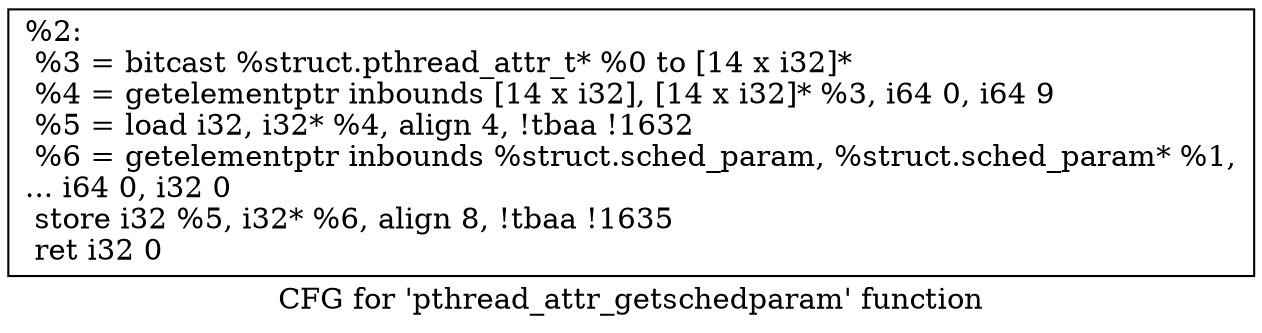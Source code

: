 digraph "CFG for 'pthread_attr_getschedparam' function" {
	label="CFG for 'pthread_attr_getschedparam' function";

	Node0x1ff2ad0 [shape=record,label="{%2:\l  %3 = bitcast %struct.pthread_attr_t* %0 to [14 x i32]*\l  %4 = getelementptr inbounds [14 x i32], [14 x i32]* %3, i64 0, i64 9\l  %5 = load i32, i32* %4, align 4, !tbaa !1632\l  %6 = getelementptr inbounds %struct.sched_param, %struct.sched_param* %1,\l... i64 0, i32 0\l  store i32 %5, i32* %6, align 8, !tbaa !1635\l  ret i32 0\l}"];
}

